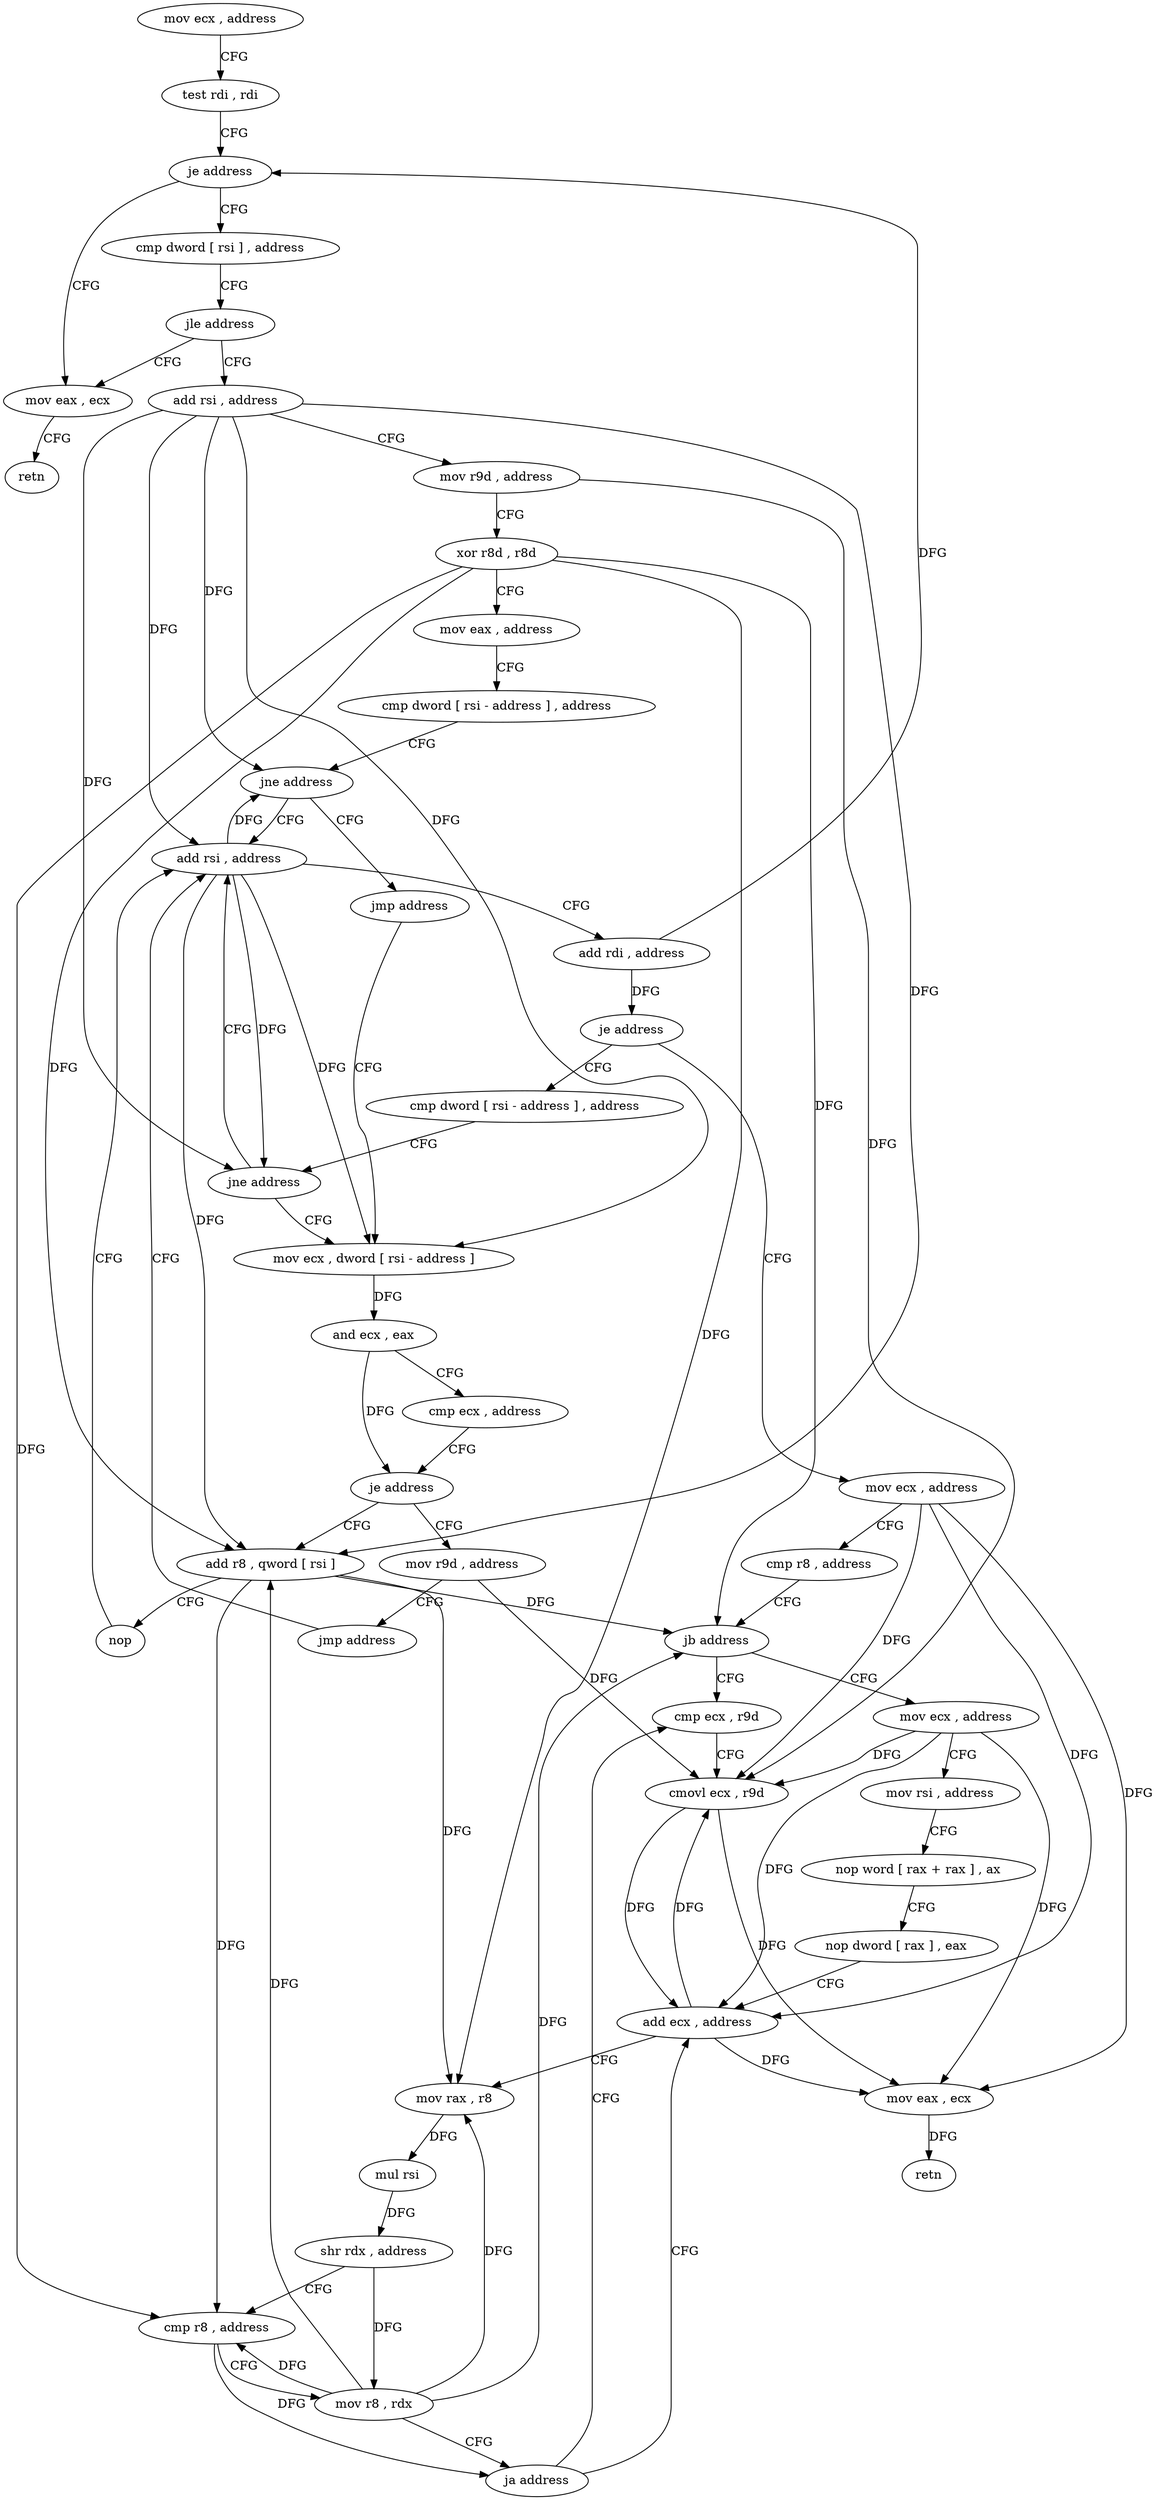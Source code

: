 digraph "func" {
"4204304" [label = "mov ecx , address" ]
"4204309" [label = "test rdi , rdi" ]
"4204312" [label = "je address" ]
"4204319" [label = "mov eax , ecx" ]
"4204314" [label = "cmp dword [ rsi ] , address" ]
"4204321" [label = "retn" ]
"4204317" [label = "jle address" ]
"4204322" [label = "add rsi , address" ]
"4204326" [label = "mov r9d , address" ]
"4204332" [label = "xor r8d , r8d" ]
"4204335" [label = "mov eax , address" ]
"4204340" [label = "cmp dword [ rsi - address ] , address" ]
"4204344" [label = "jne address" ]
"4204352" [label = "add rsi , address" ]
"4204346" [label = "jmp address" ]
"4204359" [label = "add rdi , address" ]
"4204363" [label = "je address" ]
"4204392" [label = "mov ecx , address" ]
"4204365" [label = "cmp dword [ rsi - address ] , address" ]
"4204371" [label = "mov ecx , dword [ rsi - address ]" ]
"4204397" [label = "cmp r8 , address" ]
"4204401" [label = "jb address" ]
"4204454" [label = "cmp ecx , r9d" ]
"4204403" [label = "mov ecx , address" ]
"4204369" [label = "jne address" ]
"4204374" [label = "and ecx , eax" ]
"4204376" [label = "cmp ecx , address" ]
"4204382" [label = "je address" ]
"4204348" [label = "add r8 , qword [ rsi ]" ]
"4204384" [label = "mov r9d , address" ]
"4204457" [label = "cmovl ecx , r9d" ]
"4204461" [label = "mov eax , ecx" ]
"4204463" [label = "retn" ]
"4204408" [label = "mov rsi , address" ]
"4204418" [label = "nop word [ rax + rax ] , ax" ]
"4204428" [label = "nop dword [ rax ] , eax" ]
"4204432" [label = "add ecx , address" ]
"4204351" [label = "nop" ]
"4204390" [label = "jmp address" ]
"4204435" [label = "mov rax , r8" ]
"4204438" [label = "mul rsi" ]
"4204441" [label = "shr rdx , address" ]
"4204445" [label = "cmp r8 , address" ]
"4204449" [label = "mov r8 , rdx" ]
"4204452" [label = "ja address" ]
"4204304" -> "4204309" [ label = "CFG" ]
"4204309" -> "4204312" [ label = "CFG" ]
"4204312" -> "4204319" [ label = "CFG" ]
"4204312" -> "4204314" [ label = "CFG" ]
"4204319" -> "4204321" [ label = "CFG" ]
"4204314" -> "4204317" [ label = "CFG" ]
"4204317" -> "4204322" [ label = "CFG" ]
"4204317" -> "4204319" [ label = "CFG" ]
"4204322" -> "4204326" [ label = "CFG" ]
"4204322" -> "4204344" [ label = "DFG" ]
"4204322" -> "4204352" [ label = "DFG" ]
"4204322" -> "4204369" [ label = "DFG" ]
"4204322" -> "4204371" [ label = "DFG" ]
"4204322" -> "4204348" [ label = "DFG" ]
"4204326" -> "4204332" [ label = "CFG" ]
"4204326" -> "4204457" [ label = "DFG" ]
"4204332" -> "4204335" [ label = "CFG" ]
"4204332" -> "4204401" [ label = "DFG" ]
"4204332" -> "4204348" [ label = "DFG" ]
"4204332" -> "4204435" [ label = "DFG" ]
"4204332" -> "4204445" [ label = "DFG" ]
"4204335" -> "4204340" [ label = "CFG" ]
"4204340" -> "4204344" [ label = "CFG" ]
"4204344" -> "4204352" [ label = "CFG" ]
"4204344" -> "4204346" [ label = "CFG" ]
"4204352" -> "4204359" [ label = "CFG" ]
"4204352" -> "4204344" [ label = "DFG" ]
"4204352" -> "4204369" [ label = "DFG" ]
"4204352" -> "4204371" [ label = "DFG" ]
"4204352" -> "4204348" [ label = "DFG" ]
"4204346" -> "4204371" [ label = "CFG" ]
"4204359" -> "4204363" [ label = "DFG" ]
"4204359" -> "4204312" [ label = "DFG" ]
"4204363" -> "4204392" [ label = "CFG" ]
"4204363" -> "4204365" [ label = "CFG" ]
"4204392" -> "4204397" [ label = "CFG" ]
"4204392" -> "4204457" [ label = "DFG" ]
"4204392" -> "4204461" [ label = "DFG" ]
"4204392" -> "4204432" [ label = "DFG" ]
"4204365" -> "4204369" [ label = "CFG" ]
"4204371" -> "4204374" [ label = "DFG" ]
"4204397" -> "4204401" [ label = "CFG" ]
"4204401" -> "4204454" [ label = "CFG" ]
"4204401" -> "4204403" [ label = "CFG" ]
"4204454" -> "4204457" [ label = "CFG" ]
"4204403" -> "4204408" [ label = "CFG" ]
"4204403" -> "4204457" [ label = "DFG" ]
"4204403" -> "4204461" [ label = "DFG" ]
"4204403" -> "4204432" [ label = "DFG" ]
"4204369" -> "4204352" [ label = "CFG" ]
"4204369" -> "4204371" [ label = "CFG" ]
"4204374" -> "4204376" [ label = "CFG" ]
"4204374" -> "4204382" [ label = "DFG" ]
"4204376" -> "4204382" [ label = "CFG" ]
"4204382" -> "4204348" [ label = "CFG" ]
"4204382" -> "4204384" [ label = "CFG" ]
"4204348" -> "4204351" [ label = "CFG" ]
"4204348" -> "4204401" [ label = "DFG" ]
"4204348" -> "4204435" [ label = "DFG" ]
"4204348" -> "4204445" [ label = "DFG" ]
"4204384" -> "4204390" [ label = "CFG" ]
"4204384" -> "4204457" [ label = "DFG" ]
"4204457" -> "4204461" [ label = "DFG" ]
"4204457" -> "4204432" [ label = "DFG" ]
"4204461" -> "4204463" [ label = "DFG" ]
"4204408" -> "4204418" [ label = "CFG" ]
"4204418" -> "4204428" [ label = "CFG" ]
"4204428" -> "4204432" [ label = "CFG" ]
"4204432" -> "4204435" [ label = "CFG" ]
"4204432" -> "4204461" [ label = "DFG" ]
"4204432" -> "4204457" [ label = "DFG" ]
"4204351" -> "4204352" [ label = "CFG" ]
"4204390" -> "4204352" [ label = "CFG" ]
"4204435" -> "4204438" [ label = "DFG" ]
"4204438" -> "4204441" [ label = "DFG" ]
"4204441" -> "4204445" [ label = "CFG" ]
"4204441" -> "4204449" [ label = "DFG" ]
"4204445" -> "4204449" [ label = "CFG" ]
"4204445" -> "4204452" [ label = "DFG" ]
"4204449" -> "4204452" [ label = "CFG" ]
"4204449" -> "4204401" [ label = "DFG" ]
"4204449" -> "4204435" [ label = "DFG" ]
"4204449" -> "4204445" [ label = "DFG" ]
"4204449" -> "4204348" [ label = "DFG" ]
"4204452" -> "4204432" [ label = "CFG" ]
"4204452" -> "4204454" [ label = "CFG" ]
}
